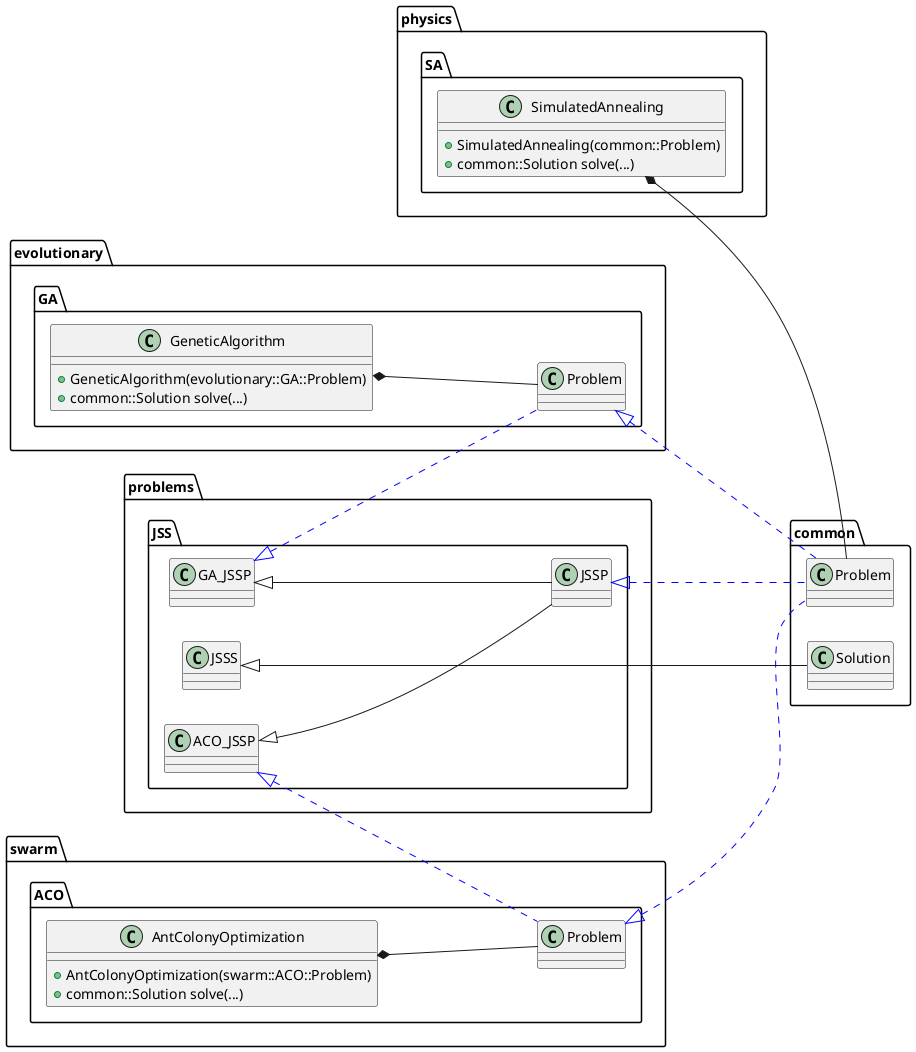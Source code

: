 @startuml ClassHierarchyCpp
left to right direction
set separator ::

class common::Solution {
}

class common::Problem {
}

class physics::SA::SimulatedAnnealing {
+ SimulatedAnnealing(common::Problem)
+ common::Solution solve(...)
}
physics::SA::SimulatedAnnealing *-- common::Problem


class evolutionary::GA::GeneticAlgorithm {
+ GeneticAlgorithm(evolutionary::GA::Problem)
+ common::Solution solve(...)
}
evolutionary::GA::GeneticAlgorithm *-- evolutionary::GA::Problem

class evolutionary::GA::Problem {
}
evolutionary::GA::Problem <|-[#blue,dashed]- common::Problem


class swarm::ACO::Problem {
}
swarm::ACO::Problem <|-[#blue,dashed]- common::Problem

class swarm::ACO::AntColonyOptimization {
+ AntColonyOptimization(swarm::ACO::Problem)
+ common::Solution solve(...)
}
swarm::ACO::AntColonyOptimization *-- swarm::ACO::Problem


class problems::JSS::JSSS {
}
problems::JSS::JSSS <|-- common::Solution

class problems::JSS::JSSP {
}
problems::JSS::JSSP <|-[#blue,dashed]- common::Problem

class problems::JSS::GA_JSSP {
}
problems::JSS::GA_JSSP <|-[#blue,dashed]- evolutionary::GA::Problem
problems::JSS::GA_JSSP <|-- problems::JSS::JSSP

class problems::JSS::ACO_JSSP {
}
problems::JSS::ACO_JSSP <|-[#blue,dashed]- swarm::ACO::Problem
problems::JSS::ACO_JSSP <|-- problems::JSS::JSSP

@enduml
